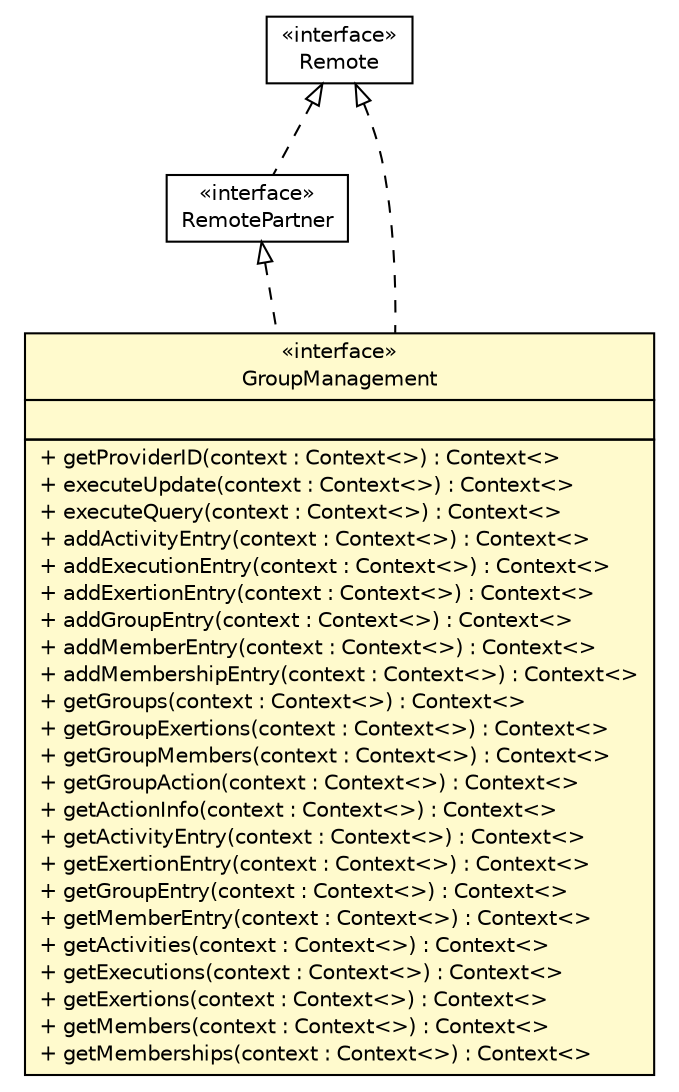 #!/usr/local/bin/dot
#
# Class diagram 
# Generated by UMLGraph version R5_6 (http://www.umlgraph.org/)
#

digraph G {
	edge [fontname="Helvetica",fontsize=10,labelfontname="Helvetica",labelfontsize=10];
	node [fontname="Helvetica",fontsize=10,shape=plaintext];
	nodesep=0.25;
	ranksep=0.5;
	// sorcer.core.proxy.RemotePartner
	c160696 [label=<<table title="sorcer.core.proxy.RemotePartner" border="0" cellborder="1" cellspacing="0" cellpadding="2" port="p" href="../../proxy/RemotePartner.html">
		<tr><td><table border="0" cellspacing="0" cellpadding="1">
<tr><td align="center" balign="center"> &#171;interface&#187; </td></tr>
<tr><td align="center" balign="center"> RemotePartner </td></tr>
		</table></td></tr>
		</table>>, URL="../../proxy/RemotePartner.html", fontname="Helvetica", fontcolor="black", fontsize=10.0];
	// sorcer.core.loki.group.GroupManagement
	c160913 [label=<<table title="sorcer.core.loki.group.GroupManagement" border="0" cellborder="1" cellspacing="0" cellpadding="2" port="p" bgcolor="lemonChiffon" href="./GroupManagement.html">
		<tr><td><table border="0" cellspacing="0" cellpadding="1">
<tr><td align="center" balign="center"> &#171;interface&#187; </td></tr>
<tr><td align="center" balign="center"> GroupManagement </td></tr>
		</table></td></tr>
		<tr><td><table border="0" cellspacing="0" cellpadding="1">
<tr><td align="left" balign="left">  </td></tr>
		</table></td></tr>
		<tr><td><table border="0" cellspacing="0" cellpadding="1">
<tr><td align="left" balign="left"> + getProviderID(context : Context&lt;&gt;) : Context&lt;&gt; </td></tr>
<tr><td align="left" balign="left"> + executeUpdate(context : Context&lt;&gt;) : Context&lt;&gt; </td></tr>
<tr><td align="left" balign="left"> + executeQuery(context : Context&lt;&gt;) : Context&lt;&gt; </td></tr>
<tr><td align="left" balign="left"> + addActivityEntry(context : Context&lt;&gt;) : Context&lt;&gt; </td></tr>
<tr><td align="left" balign="left"> + addExecutionEntry(context : Context&lt;&gt;) : Context&lt;&gt; </td></tr>
<tr><td align="left" balign="left"> + addExertionEntry(context : Context&lt;&gt;) : Context&lt;&gt; </td></tr>
<tr><td align="left" balign="left"> + addGroupEntry(context : Context&lt;&gt;) : Context&lt;&gt; </td></tr>
<tr><td align="left" balign="left"> + addMemberEntry(context : Context&lt;&gt;) : Context&lt;&gt; </td></tr>
<tr><td align="left" balign="left"> + addMembershipEntry(context : Context&lt;&gt;) : Context&lt;&gt; </td></tr>
<tr><td align="left" balign="left"> + getGroups(context : Context&lt;&gt;) : Context&lt;&gt; </td></tr>
<tr><td align="left" balign="left"> + getGroupExertions(context : Context&lt;&gt;) : Context&lt;&gt; </td></tr>
<tr><td align="left" balign="left"> + getGroupMembers(context : Context&lt;&gt;) : Context&lt;&gt; </td></tr>
<tr><td align="left" balign="left"> + getGroupAction(context : Context&lt;&gt;) : Context&lt;&gt; </td></tr>
<tr><td align="left" balign="left"> + getActionInfo(context : Context&lt;&gt;) : Context&lt;&gt; </td></tr>
<tr><td align="left" balign="left"> + getActivityEntry(context : Context&lt;&gt;) : Context&lt;&gt; </td></tr>
<tr><td align="left" balign="left"> + getExertionEntry(context : Context&lt;&gt;) : Context&lt;&gt; </td></tr>
<tr><td align="left" balign="left"> + getGroupEntry(context : Context&lt;&gt;) : Context&lt;&gt; </td></tr>
<tr><td align="left" balign="left"> + getMemberEntry(context : Context&lt;&gt;) : Context&lt;&gt; </td></tr>
<tr><td align="left" balign="left"> + getActivities(context : Context&lt;&gt;) : Context&lt;&gt; </td></tr>
<tr><td align="left" balign="left"> + getExecutions(context : Context&lt;&gt;) : Context&lt;&gt; </td></tr>
<tr><td align="left" balign="left"> + getExertions(context : Context&lt;&gt;) : Context&lt;&gt; </td></tr>
<tr><td align="left" balign="left"> + getMembers(context : Context&lt;&gt;) : Context&lt;&gt; </td></tr>
<tr><td align="left" balign="left"> + getMemberships(context : Context&lt;&gt;) : Context&lt;&gt; </td></tr>
		</table></td></tr>
		</table>>, URL="./GroupManagement.html", fontname="Helvetica", fontcolor="black", fontsize=10.0];
	//sorcer.core.proxy.RemotePartner implements java.rmi.Remote
	c161156:p -> c160696:p [dir=back,arrowtail=empty,style=dashed];
	//sorcer.core.loki.group.GroupManagement implements java.rmi.Remote
	c161156:p -> c160913:p [dir=back,arrowtail=empty,style=dashed];
	//sorcer.core.loki.group.GroupManagement implements sorcer.core.proxy.RemotePartner
	c160696:p -> c160913:p [dir=back,arrowtail=empty,style=dashed];
	// java.rmi.Remote
	c161156 [label=<<table title="java.rmi.Remote" border="0" cellborder="1" cellspacing="0" cellpadding="2" port="p" href="http://docs.oracle.com/javase/7/docs/api/java/rmi/Remote.html">
		<tr><td><table border="0" cellspacing="0" cellpadding="1">
<tr><td align="center" balign="center"> &#171;interface&#187; </td></tr>
<tr><td align="center" balign="center"> Remote </td></tr>
		</table></td></tr>
		</table>>, URL="http://docs.oracle.com/javase/7/docs/api/java/rmi/Remote.html", fontname="Helvetica", fontcolor="black", fontsize=10.0];
}

